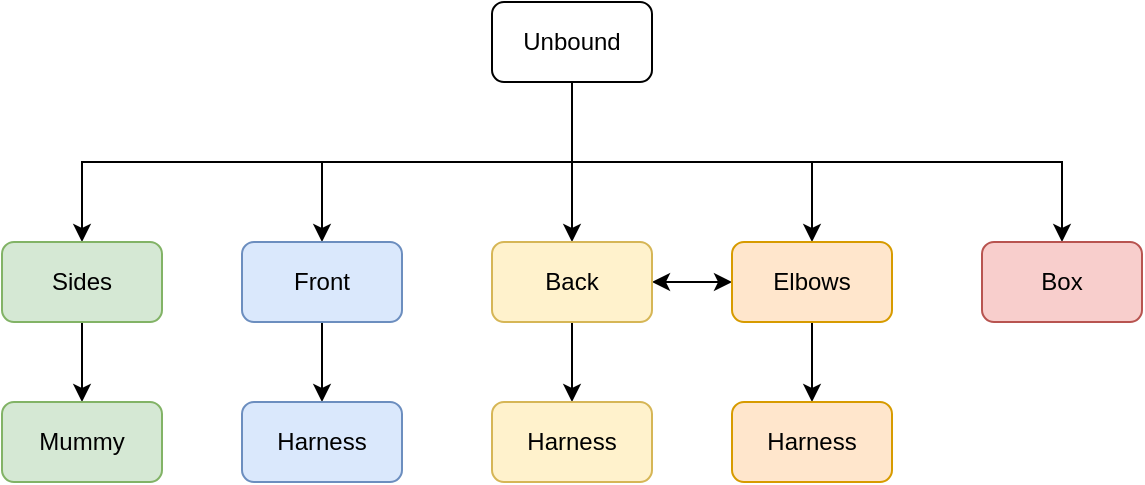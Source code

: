 <mxfile version="12.9.3" type="device"><diagram id="u60tuFkaf6G2EN3ujcH6" name="Page-1"><mxGraphModel dx="781" dy="799" grid="1" gridSize="10" guides="1" tooltips="1" connect="1" arrows="1" fold="1" page="1" pageScale="1" pageWidth="850" pageHeight="1100" math="0" shadow="0"><root><mxCell id="0"/><mxCell id="1" parent="0"/><mxCell id="B0bbwx2xAObzNKg-LSF1-14" style="edgeStyle=orthogonalEdgeStyle;rounded=0;orthogonalLoop=1;jettySize=auto;html=1;exitX=0.5;exitY=1;exitDx=0;exitDy=0;" edge="1" parent="1" source="B0bbwx2xAObzNKg-LSF1-2" target="B0bbwx2xAObzNKg-LSF1-5"><mxGeometry relative="1" as="geometry"/></mxCell><mxCell id="B0bbwx2xAObzNKg-LSF1-15" style="edgeStyle=orthogonalEdgeStyle;rounded=0;orthogonalLoop=1;jettySize=auto;html=1;exitX=0.5;exitY=1;exitDx=0;exitDy=0;entryX=0.5;entryY=0;entryDx=0;entryDy=0;" edge="1" parent="1" source="B0bbwx2xAObzNKg-LSF1-2" target="B0bbwx2xAObzNKg-LSF1-4"><mxGeometry relative="1" as="geometry"/></mxCell><mxCell id="B0bbwx2xAObzNKg-LSF1-16" style="edgeStyle=orthogonalEdgeStyle;rounded=0;orthogonalLoop=1;jettySize=auto;html=1;exitX=0.5;exitY=1;exitDx=0;exitDy=0;entryX=0.5;entryY=0;entryDx=0;entryDy=0;" edge="1" parent="1" source="B0bbwx2xAObzNKg-LSF1-2" target="B0bbwx2xAObzNKg-LSF1-3"><mxGeometry relative="1" as="geometry"/></mxCell><mxCell id="B0bbwx2xAObzNKg-LSF1-17" style="edgeStyle=orthogonalEdgeStyle;rounded=0;orthogonalLoop=1;jettySize=auto;html=1;exitX=0.5;exitY=1;exitDx=0;exitDy=0;" edge="1" parent="1" source="B0bbwx2xAObzNKg-LSF1-2" target="B0bbwx2xAObzNKg-LSF1-6"><mxGeometry relative="1" as="geometry"/></mxCell><mxCell id="B0bbwx2xAObzNKg-LSF1-28" style="edgeStyle=orthogonalEdgeStyle;rounded=0;orthogonalLoop=1;jettySize=auto;html=1;exitX=0.5;exitY=1;exitDx=0;exitDy=0;entryX=0.5;entryY=0;entryDx=0;entryDy=0;" edge="1" parent="1" source="B0bbwx2xAObzNKg-LSF1-2" target="B0bbwx2xAObzNKg-LSF1-18"><mxGeometry relative="1" as="geometry"/></mxCell><mxCell id="B0bbwx2xAObzNKg-LSF1-2" value="Unbound" style="rounded=1;whiteSpace=wrap;html=1;" vertex="1" parent="1"><mxGeometry x="360" y="80" width="80" height="40" as="geometry"/></mxCell><mxCell id="B0bbwx2xAObzNKg-LSF1-3" value="Box" style="rounded=1;whiteSpace=wrap;html=1;fillColor=#f8cecc;strokeColor=#b85450;" vertex="1" parent="1"><mxGeometry x="605" y="200" width="80" height="40" as="geometry"/></mxCell><mxCell id="B0bbwx2xAObzNKg-LSF1-20" style="edgeStyle=orthogonalEdgeStyle;rounded=0;orthogonalLoop=1;jettySize=auto;html=1;exitX=0.5;exitY=1;exitDx=0;exitDy=0;" edge="1" parent="1" source="B0bbwx2xAObzNKg-LSF1-4" target="B0bbwx2xAObzNKg-LSF1-19"><mxGeometry relative="1" as="geometry"/></mxCell><mxCell id="B0bbwx2xAObzNKg-LSF1-29" style="edgeStyle=orthogonalEdgeStyle;rounded=0;orthogonalLoop=1;jettySize=auto;html=1;exitX=1;exitY=0.5;exitDx=0;exitDy=0;entryX=0;entryY=0.5;entryDx=0;entryDy=0;startArrow=classic;startFill=1;" edge="1" parent="1" source="B0bbwx2xAObzNKg-LSF1-4" target="B0bbwx2xAObzNKg-LSF1-18"><mxGeometry relative="1" as="geometry"/></mxCell><mxCell id="B0bbwx2xAObzNKg-LSF1-4" value="Back" style="rounded=1;whiteSpace=wrap;html=1;fillColor=#fff2cc;strokeColor=#d6b656;" vertex="1" parent="1"><mxGeometry x="360" y="200" width="80" height="40" as="geometry"/></mxCell><mxCell id="B0bbwx2xAObzNKg-LSF1-27" value="" style="edgeStyle=orthogonalEdgeStyle;rounded=0;orthogonalLoop=1;jettySize=auto;html=1;" edge="1" parent="1" source="B0bbwx2xAObzNKg-LSF1-5" target="B0bbwx2xAObzNKg-LSF1-26"><mxGeometry relative="1" as="geometry"/></mxCell><mxCell id="B0bbwx2xAObzNKg-LSF1-5" value="Front" style="rounded=1;whiteSpace=wrap;html=1;fillColor=#dae8fc;strokeColor=#6c8ebf;" vertex="1" parent="1"><mxGeometry x="235" y="200" width="80" height="40" as="geometry"/></mxCell><mxCell id="B0bbwx2xAObzNKg-LSF1-26" value="Harness" style="rounded=1;whiteSpace=wrap;html=1;fillColor=#dae8fc;strokeColor=#6c8ebf;" vertex="1" parent="1"><mxGeometry x="235" y="280" width="80" height="40" as="geometry"/></mxCell><mxCell id="B0bbwx2xAObzNKg-LSF1-25" value="" style="edgeStyle=orthogonalEdgeStyle;rounded=0;orthogonalLoop=1;jettySize=auto;html=1;" edge="1" parent="1" source="B0bbwx2xAObzNKg-LSF1-6" target="B0bbwx2xAObzNKg-LSF1-24"><mxGeometry relative="1" as="geometry"/></mxCell><mxCell id="B0bbwx2xAObzNKg-LSF1-6" value="Sides" style="rounded=1;whiteSpace=wrap;html=1;fillColor=#d5e8d4;strokeColor=#82b366;" vertex="1" parent="1"><mxGeometry x="115" y="200" width="80" height="40" as="geometry"/></mxCell><mxCell id="B0bbwx2xAObzNKg-LSF1-24" value="Mummy" style="rounded=1;whiteSpace=wrap;html=1;fillColor=#d5e8d4;strokeColor=#82b366;" vertex="1" parent="1"><mxGeometry x="115" y="280" width="80" height="40" as="geometry"/></mxCell><mxCell id="B0bbwx2xAObzNKg-LSF1-23" style="edgeStyle=orthogonalEdgeStyle;rounded=0;orthogonalLoop=1;jettySize=auto;html=1;exitX=0.5;exitY=1;exitDx=0;exitDy=0;" edge="1" parent="1" source="B0bbwx2xAObzNKg-LSF1-18" target="B0bbwx2xAObzNKg-LSF1-22"><mxGeometry relative="1" as="geometry"/></mxCell><mxCell id="B0bbwx2xAObzNKg-LSF1-18" value="Elbows" style="rounded=1;whiteSpace=wrap;html=1;fillColor=#ffe6cc;strokeColor=#d79b00;" vertex="1" parent="1"><mxGeometry x="480" y="200" width="80" height="40" as="geometry"/></mxCell><mxCell id="B0bbwx2xAObzNKg-LSF1-19" value="Harness" style="rounded=1;whiteSpace=wrap;html=1;fillColor=#fff2cc;strokeColor=#d6b656;" vertex="1" parent="1"><mxGeometry x="360" y="280" width="80" height="40" as="geometry"/></mxCell><mxCell id="B0bbwx2xAObzNKg-LSF1-22" value="Harness" style="rounded=1;whiteSpace=wrap;html=1;fillColor=#ffe6cc;strokeColor=#d79b00;" vertex="1" parent="1"><mxGeometry x="480" y="280" width="80" height="40" as="geometry"/></mxCell></root></mxGraphModel></diagram></mxfile>